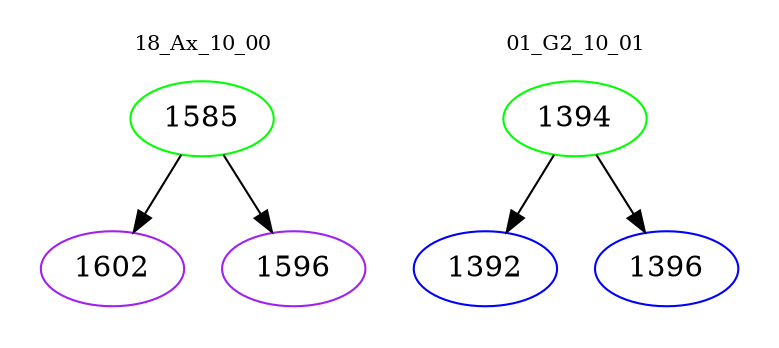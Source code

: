 digraph{
subgraph cluster_0 {
color = white
label = "18_Ax_10_00";
fontsize=10;
T0_1585 [label="1585", color="green"]
T0_1585 -> T0_1602 [color="black"]
T0_1602 [label="1602", color="purple"]
T0_1585 -> T0_1596 [color="black"]
T0_1596 [label="1596", color="purple"]
}
subgraph cluster_1 {
color = white
label = "01_G2_10_01";
fontsize=10;
T1_1394 [label="1394", color="green"]
T1_1394 -> T1_1392 [color="black"]
T1_1392 [label="1392", color="blue"]
T1_1394 -> T1_1396 [color="black"]
T1_1396 [label="1396", color="blue"]
}
}
